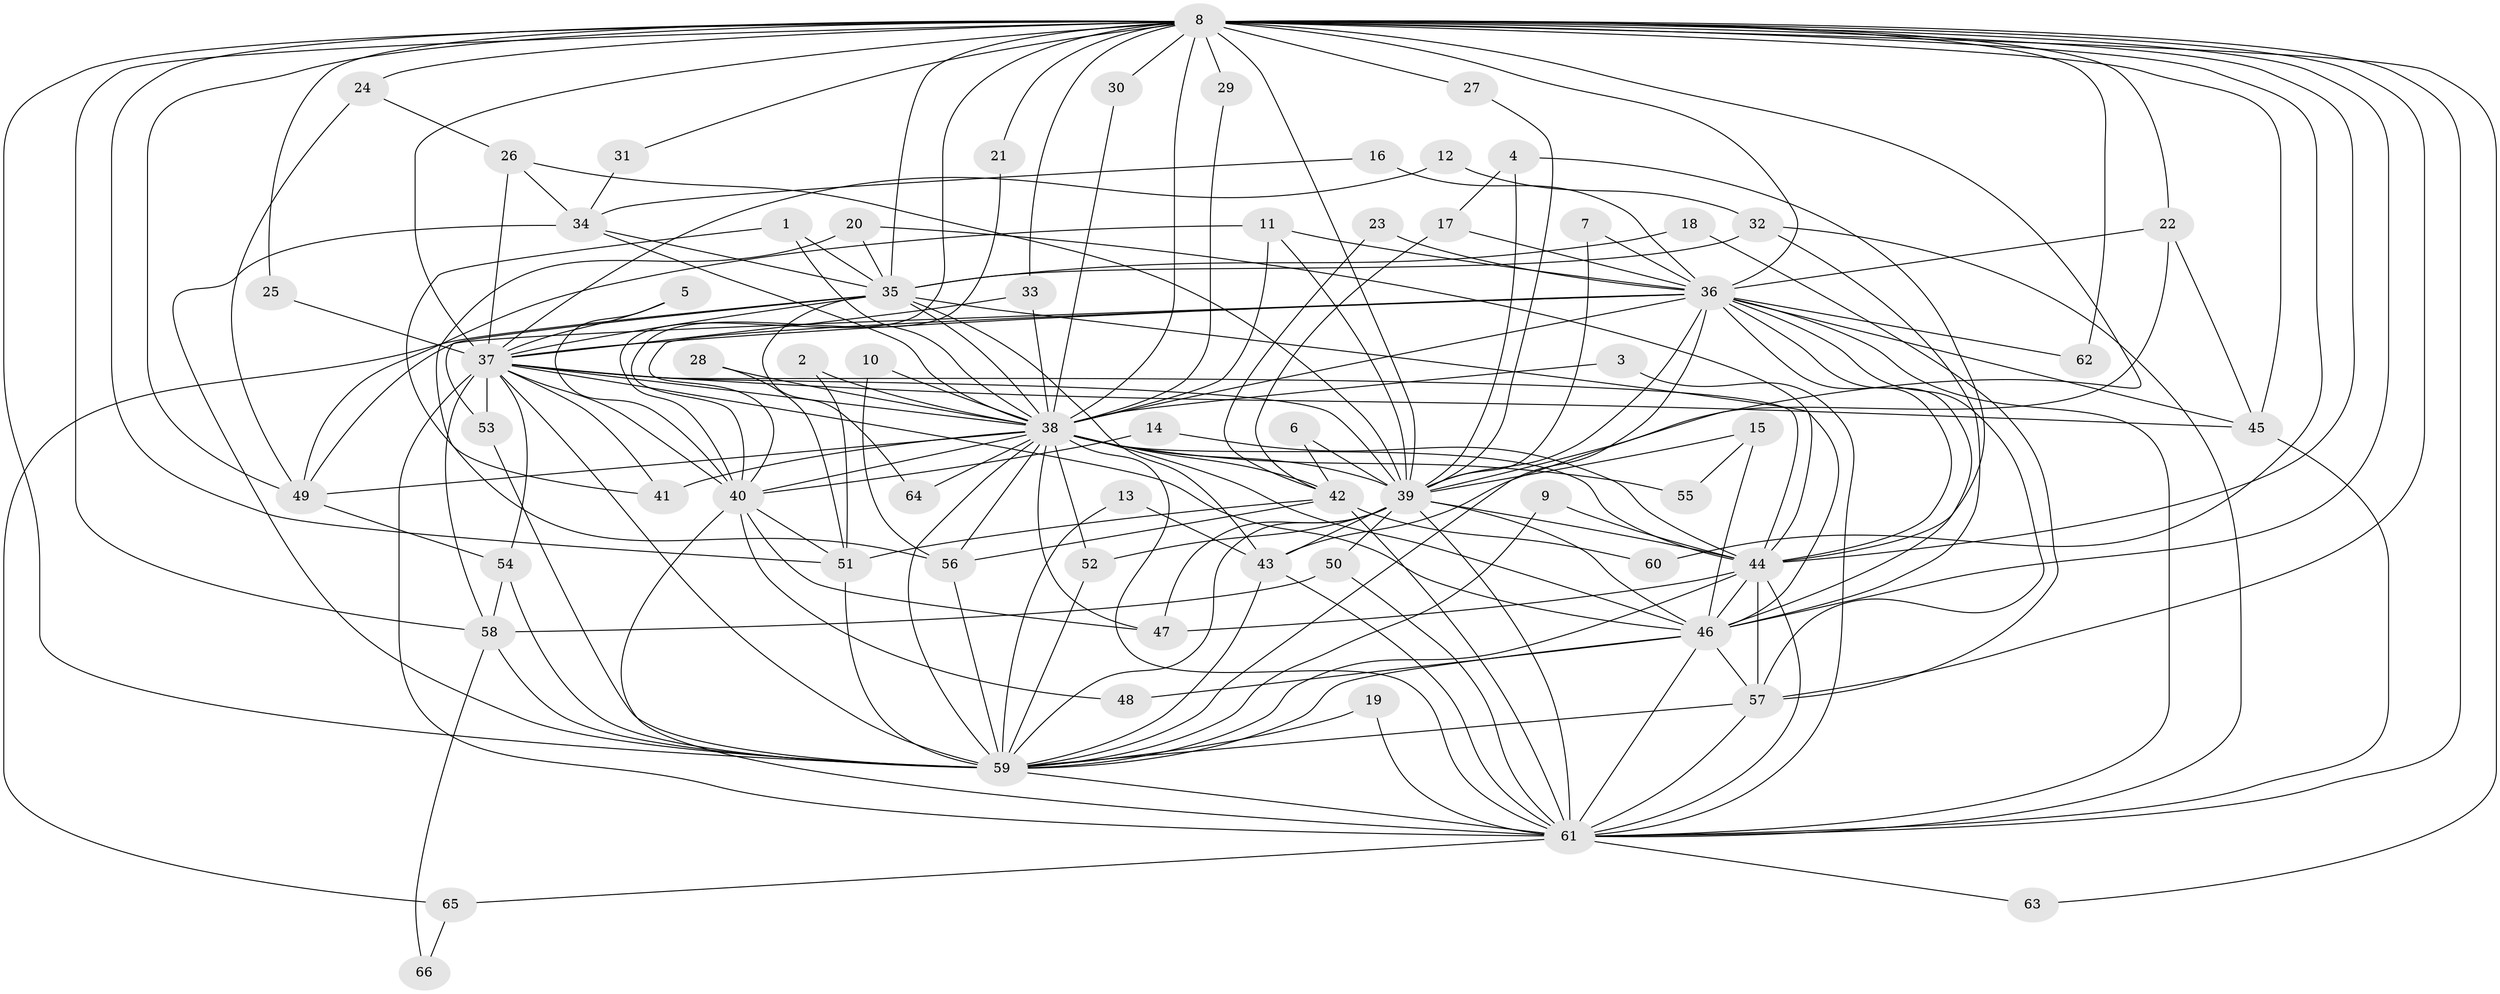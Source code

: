 // original degree distribution, {21: 0.022900763358778626, 15: 0.015267175572519083, 24: 0.015267175572519083, 20: 0.007633587786259542, 36: 0.007633587786259542, 22: 0.007633587786259542, 4: 0.0916030534351145, 6: 0.030534351145038167, 3: 0.24427480916030533, 12: 0.007633587786259542, 13: 0.007633587786259542, 11: 0.007633587786259542, 2: 0.5114503816793893, 7: 0.007633587786259542, 5: 0.015267175572519083}
// Generated by graph-tools (version 1.1) at 2025/25/03/09/25 03:25:51]
// undirected, 66 vertices, 188 edges
graph export_dot {
graph [start="1"]
  node [color=gray90,style=filled];
  1;
  2;
  3;
  4;
  5;
  6;
  7;
  8;
  9;
  10;
  11;
  12;
  13;
  14;
  15;
  16;
  17;
  18;
  19;
  20;
  21;
  22;
  23;
  24;
  25;
  26;
  27;
  28;
  29;
  30;
  31;
  32;
  33;
  34;
  35;
  36;
  37;
  38;
  39;
  40;
  41;
  42;
  43;
  44;
  45;
  46;
  47;
  48;
  49;
  50;
  51;
  52;
  53;
  54;
  55;
  56;
  57;
  58;
  59;
  60;
  61;
  62;
  63;
  64;
  65;
  66;
  1 -- 35 [weight=1.0];
  1 -- 38 [weight=1.0];
  1 -- 41 [weight=1.0];
  2 -- 38 [weight=1.0];
  2 -- 51 [weight=1.0];
  3 -- 38 [weight=1.0];
  3 -- 61 [weight=1.0];
  4 -- 17 [weight=1.0];
  4 -- 39 [weight=1.0];
  4 -- 44 [weight=1.0];
  5 -- 37 [weight=1.0];
  5 -- 40 [weight=1.0];
  6 -- 39 [weight=1.0];
  6 -- 42 [weight=1.0];
  7 -- 36 [weight=1.0];
  7 -- 39 [weight=1.0];
  8 -- 21 [weight=1.0];
  8 -- 22 [weight=1.0];
  8 -- 24 [weight=1.0];
  8 -- 25 [weight=1.0];
  8 -- 27 [weight=1.0];
  8 -- 29 [weight=1.0];
  8 -- 30 [weight=1.0];
  8 -- 31 [weight=1.0];
  8 -- 33 [weight=1.0];
  8 -- 35 [weight=1.0];
  8 -- 36 [weight=2.0];
  8 -- 37 [weight=2.0];
  8 -- 38 [weight=4.0];
  8 -- 39 [weight=3.0];
  8 -- 40 [weight=1.0];
  8 -- 43 [weight=1.0];
  8 -- 44 [weight=2.0];
  8 -- 45 [weight=1.0];
  8 -- 46 [weight=2.0];
  8 -- 49 [weight=1.0];
  8 -- 51 [weight=1.0];
  8 -- 57 [weight=1.0];
  8 -- 58 [weight=1.0];
  8 -- 59 [weight=3.0];
  8 -- 60 [weight=1.0];
  8 -- 61 [weight=2.0];
  8 -- 62 [weight=1.0];
  8 -- 63 [weight=1.0];
  9 -- 44 [weight=1.0];
  9 -- 59 [weight=1.0];
  10 -- 38 [weight=1.0];
  10 -- 56 [weight=1.0];
  11 -- 36 [weight=1.0];
  11 -- 38 [weight=1.0];
  11 -- 39 [weight=1.0];
  11 -- 49 [weight=1.0];
  12 -- 32 [weight=1.0];
  12 -- 37 [weight=1.0];
  13 -- 43 [weight=1.0];
  13 -- 59 [weight=1.0];
  14 -- 40 [weight=1.0];
  14 -- 44 [weight=1.0];
  15 -- 39 [weight=1.0];
  15 -- 46 [weight=1.0];
  15 -- 55 [weight=1.0];
  16 -- 34 [weight=1.0];
  16 -- 36 [weight=1.0];
  17 -- 36 [weight=1.0];
  17 -- 42 [weight=1.0];
  18 -- 35 [weight=1.0];
  18 -- 57 [weight=1.0];
  19 -- 59 [weight=1.0];
  19 -- 61 [weight=1.0];
  20 -- 35 [weight=1.0];
  20 -- 44 [weight=1.0];
  20 -- 56 [weight=1.0];
  21 -- 40 [weight=1.0];
  22 -- 36 [weight=1.0];
  22 -- 39 [weight=1.0];
  22 -- 45 [weight=1.0];
  23 -- 36 [weight=1.0];
  23 -- 42 [weight=1.0];
  24 -- 26 [weight=1.0];
  24 -- 49 [weight=1.0];
  25 -- 37 [weight=1.0];
  26 -- 34 [weight=1.0];
  26 -- 37 [weight=1.0];
  26 -- 39 [weight=1.0];
  27 -- 39 [weight=1.0];
  28 -- 38 [weight=1.0];
  28 -- 51 [weight=1.0];
  29 -- 38 [weight=1.0];
  30 -- 38 [weight=1.0];
  31 -- 34 [weight=1.0];
  32 -- 35 [weight=1.0];
  32 -- 46 [weight=1.0];
  32 -- 61 [weight=1.0];
  33 -- 37 [weight=1.0];
  33 -- 38 [weight=2.0];
  34 -- 35 [weight=1.0];
  34 -- 38 [weight=1.0];
  34 -- 59 [weight=1.0];
  35 -- 37 [weight=1.0];
  35 -- 38 [weight=2.0];
  35 -- 43 [weight=1.0];
  35 -- 46 [weight=1.0];
  35 -- 53 [weight=1.0];
  35 -- 64 [weight=1.0];
  35 -- 65 [weight=2.0];
  36 -- 37 [weight=2.0];
  36 -- 38 [weight=1.0];
  36 -- 39 [weight=1.0];
  36 -- 40 [weight=1.0];
  36 -- 44 [weight=1.0];
  36 -- 45 [weight=1.0];
  36 -- 46 [weight=1.0];
  36 -- 49 [weight=1.0];
  36 -- 57 [weight=1.0];
  36 -- 59 [weight=1.0];
  36 -- 61 [weight=1.0];
  36 -- 62 [weight=1.0];
  37 -- 38 [weight=1.0];
  37 -- 39 [weight=1.0];
  37 -- 40 [weight=3.0];
  37 -- 41 [weight=2.0];
  37 -- 44 [weight=1.0];
  37 -- 45 [weight=1.0];
  37 -- 46 [weight=1.0];
  37 -- 53 [weight=2.0];
  37 -- 54 [weight=1.0];
  37 -- 58 [weight=1.0];
  37 -- 59 [weight=1.0];
  37 -- 61 [weight=1.0];
  38 -- 39 [weight=2.0];
  38 -- 40 [weight=1.0];
  38 -- 41 [weight=1.0];
  38 -- 42 [weight=1.0];
  38 -- 44 [weight=2.0];
  38 -- 46 [weight=1.0];
  38 -- 47 [weight=1.0];
  38 -- 49 [weight=1.0];
  38 -- 52 [weight=1.0];
  38 -- 55 [weight=2.0];
  38 -- 56 [weight=1.0];
  38 -- 59 [weight=1.0];
  38 -- 61 [weight=1.0];
  38 -- 64 [weight=1.0];
  39 -- 43 [weight=1.0];
  39 -- 44 [weight=1.0];
  39 -- 46 [weight=1.0];
  39 -- 47 [weight=2.0];
  39 -- 50 [weight=1.0];
  39 -- 52 [weight=1.0];
  39 -- 59 [weight=1.0];
  39 -- 61 [weight=1.0];
  40 -- 47 [weight=1.0];
  40 -- 48 [weight=1.0];
  40 -- 51 [weight=1.0];
  40 -- 61 [weight=1.0];
  42 -- 51 [weight=1.0];
  42 -- 56 [weight=2.0];
  42 -- 60 [weight=1.0];
  42 -- 61 [weight=2.0];
  43 -- 59 [weight=1.0];
  43 -- 61 [weight=1.0];
  44 -- 46 [weight=1.0];
  44 -- 47 [weight=1.0];
  44 -- 57 [weight=1.0];
  44 -- 59 [weight=1.0];
  44 -- 61 [weight=1.0];
  45 -- 61 [weight=1.0];
  46 -- 48 [weight=1.0];
  46 -- 57 [weight=1.0];
  46 -- 59 [weight=1.0];
  46 -- 61 [weight=2.0];
  49 -- 54 [weight=1.0];
  50 -- 58 [weight=1.0];
  50 -- 61 [weight=1.0];
  51 -- 59 [weight=1.0];
  52 -- 59 [weight=1.0];
  53 -- 59 [weight=1.0];
  54 -- 58 [weight=1.0];
  54 -- 59 [weight=1.0];
  56 -- 59 [weight=1.0];
  57 -- 59 [weight=1.0];
  57 -- 61 [weight=1.0];
  58 -- 59 [weight=1.0];
  58 -- 66 [weight=1.0];
  59 -- 61 [weight=2.0];
  61 -- 63 [weight=1.0];
  61 -- 65 [weight=1.0];
  65 -- 66 [weight=1.0];
}

